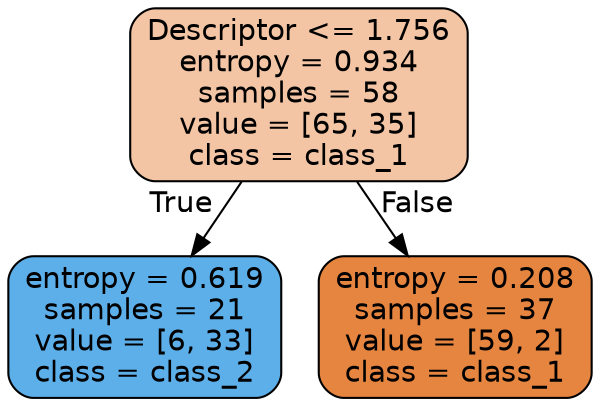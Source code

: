 digraph Tree {
node [shape=box, style="filled, rounded", color="black", fontname="helvetica"] ;
edge [fontname="helvetica"] ;
0 [label="Descriptor <= 1.756\nentropy = 0.934\nsamples = 58\nvalue = [65, 35]\nclass = class_1", fillcolor="#f3c5a4"] ;
1 [label="entropy = 0.619\nsamples = 21\nvalue = [6, 33]\nclass = class_2", fillcolor="#5dafea"] ;
0 -> 1 [labeldistance=2.5, labelangle=45, headlabel="True"] ;
2 [label="entropy = 0.208\nsamples = 37\nvalue = [59, 2]\nclass = class_1", fillcolor="#e68540"] ;
0 -> 2 [labeldistance=2.5, labelangle=-45, headlabel="False"] ;
}